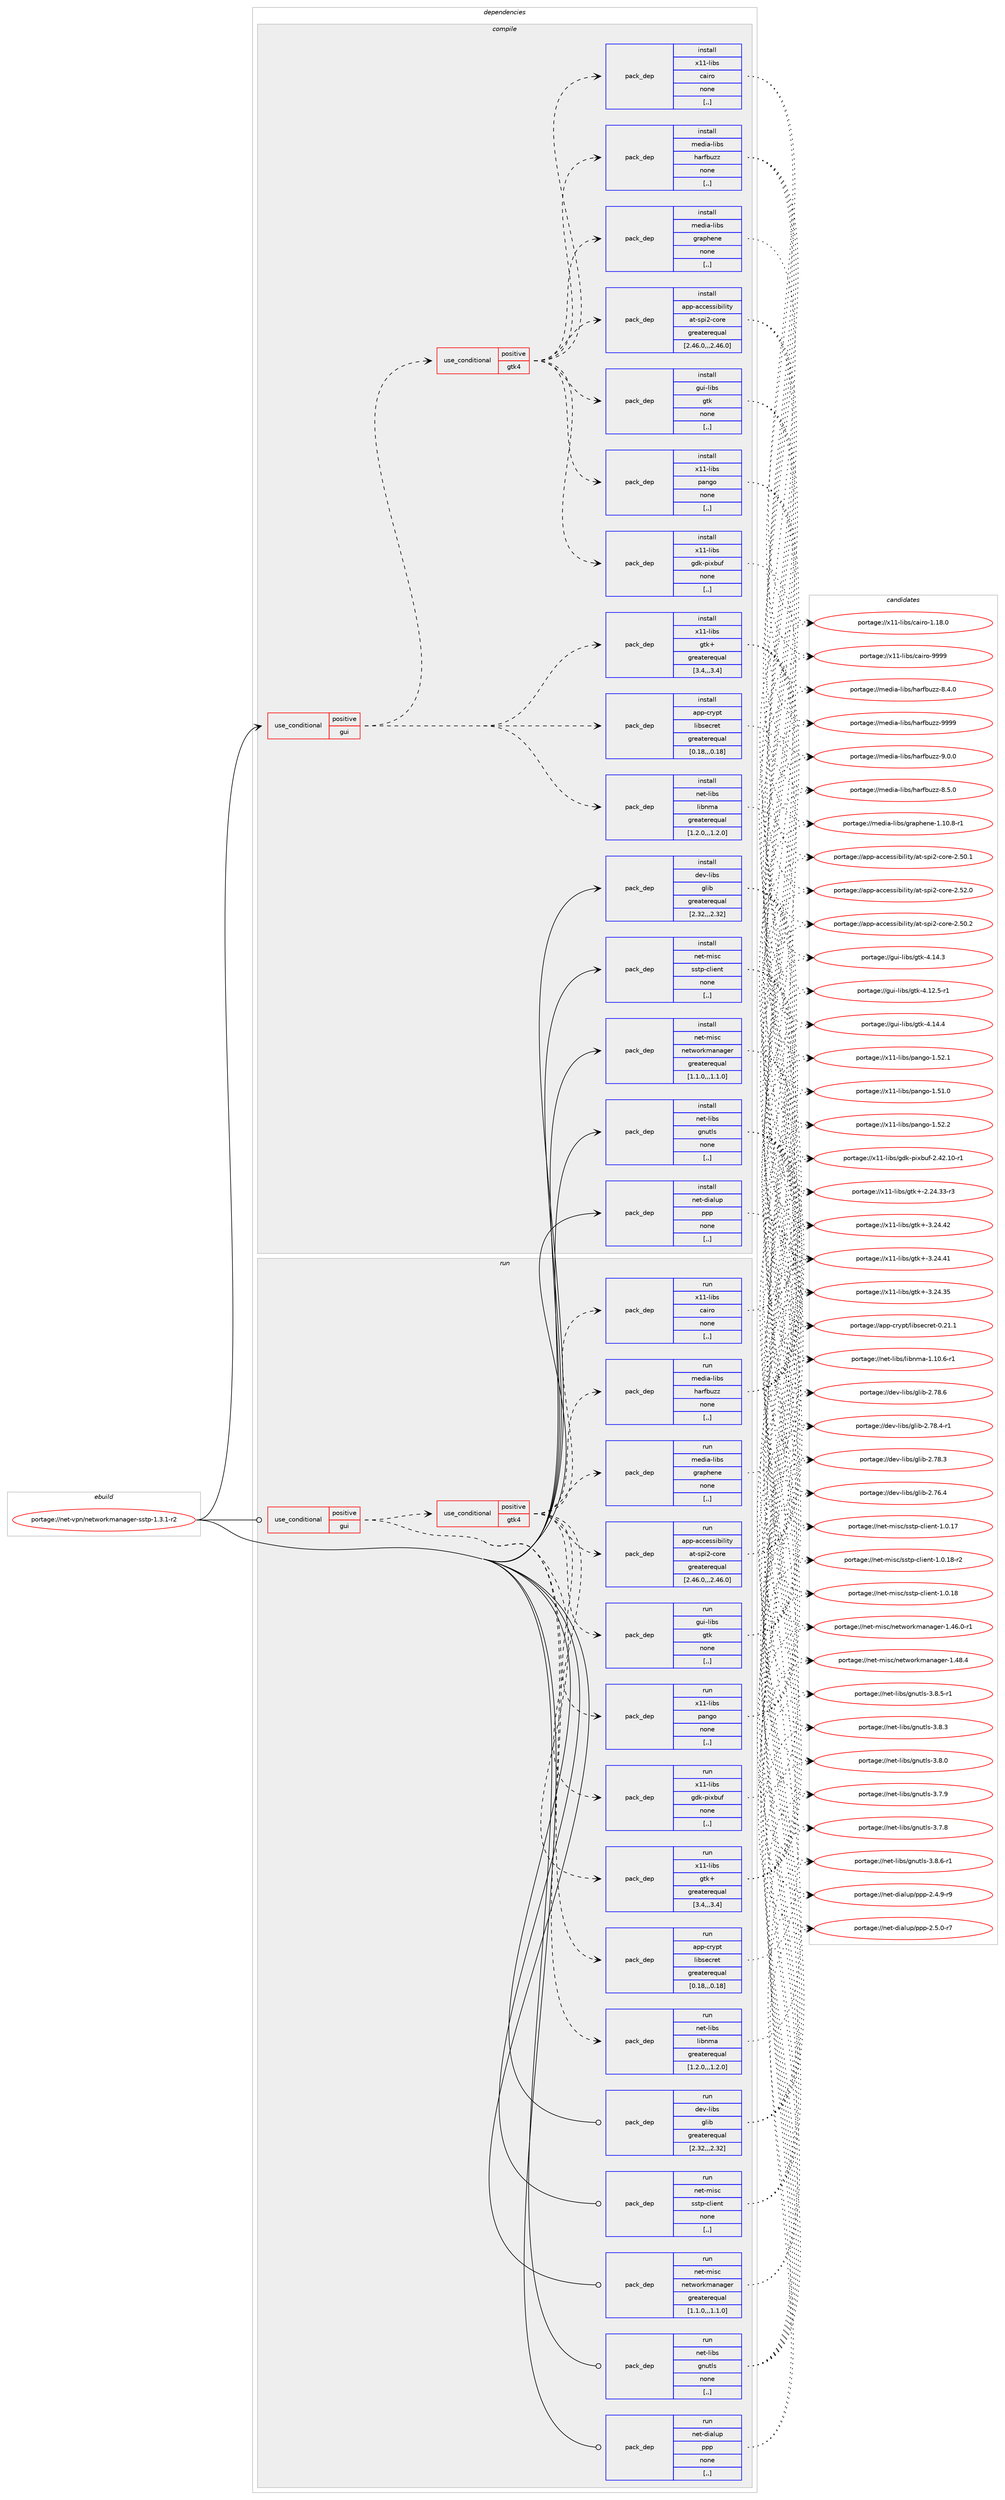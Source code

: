 digraph prolog {

# *************
# Graph options
# *************

newrank=true;
concentrate=true;
compound=true;
graph [rankdir=LR,fontname=Helvetica,fontsize=10,ranksep=1.5];#, ranksep=2.5, nodesep=0.2];
edge  [arrowhead=vee];
node  [fontname=Helvetica,fontsize=10];

# **********
# The ebuild
# **********

subgraph cluster_leftcol {
color=gray;
label=<<i>ebuild</i>>;
id [label="portage://net-vpn/networkmanager-sstp-1.3.1-r2", color=red, width=4, href="../net-vpn/networkmanager-sstp-1.3.1-r2.svg"];
}

# ****************
# The dependencies
# ****************

subgraph cluster_midcol {
color=gray;
label=<<i>dependencies</i>>;
subgraph cluster_compile {
fillcolor="#eeeeee";
style=filled;
label=<<i>compile</i>>;
subgraph cond102014 {
dependency386075 [label=<<TABLE BORDER="0" CELLBORDER="1" CELLSPACING="0" CELLPADDING="4"><TR><TD ROWSPAN="3" CELLPADDING="10">use_conditional</TD></TR><TR><TD>positive</TD></TR><TR><TD>gui</TD></TR></TABLE>>, shape=none, color=red];
subgraph pack281287 {
dependency386076 [label=<<TABLE BORDER="0" CELLBORDER="1" CELLSPACING="0" CELLPADDING="4" WIDTH="220"><TR><TD ROWSPAN="6" CELLPADDING="30">pack_dep</TD></TR><TR><TD WIDTH="110">install</TD></TR><TR><TD>net-libs</TD></TR><TR><TD>libnma</TD></TR><TR><TD>greaterequal</TD></TR><TR><TD>[1.2.0,,,1.2.0]</TD></TR></TABLE>>, shape=none, color=blue];
}
dependency386075:e -> dependency386076:w [weight=20,style="dashed",arrowhead="vee"];
subgraph pack281288 {
dependency386077 [label=<<TABLE BORDER="0" CELLBORDER="1" CELLSPACING="0" CELLPADDING="4" WIDTH="220"><TR><TD ROWSPAN="6" CELLPADDING="30">pack_dep</TD></TR><TR><TD WIDTH="110">install</TD></TR><TR><TD>app-crypt</TD></TR><TR><TD>libsecret</TD></TR><TR><TD>greaterequal</TD></TR><TR><TD>[0.18,,,0.18]</TD></TR></TABLE>>, shape=none, color=blue];
}
dependency386075:e -> dependency386077:w [weight=20,style="dashed",arrowhead="vee"];
subgraph pack281289 {
dependency386078 [label=<<TABLE BORDER="0" CELLBORDER="1" CELLSPACING="0" CELLPADDING="4" WIDTH="220"><TR><TD ROWSPAN="6" CELLPADDING="30">pack_dep</TD></TR><TR><TD WIDTH="110">install</TD></TR><TR><TD>x11-libs</TD></TR><TR><TD>gtk+</TD></TR><TR><TD>greaterequal</TD></TR><TR><TD>[3.4,,,3.4]</TD></TR></TABLE>>, shape=none, color=blue];
}
dependency386075:e -> dependency386078:w [weight=20,style="dashed",arrowhead="vee"];
subgraph cond102015 {
dependency386079 [label=<<TABLE BORDER="0" CELLBORDER="1" CELLSPACING="0" CELLPADDING="4"><TR><TD ROWSPAN="3" CELLPADDING="10">use_conditional</TD></TR><TR><TD>positive</TD></TR><TR><TD>gtk4</TD></TR></TABLE>>, shape=none, color=red];
subgraph pack281290 {
dependency386080 [label=<<TABLE BORDER="0" CELLBORDER="1" CELLSPACING="0" CELLPADDING="4" WIDTH="220"><TR><TD ROWSPAN="6" CELLPADDING="30">pack_dep</TD></TR><TR><TD WIDTH="110">install</TD></TR><TR><TD>app-accessibility</TD></TR><TR><TD>at-spi2-core</TD></TR><TR><TD>greaterequal</TD></TR><TR><TD>[2.46.0,,,2.46.0]</TD></TR></TABLE>>, shape=none, color=blue];
}
dependency386079:e -> dependency386080:w [weight=20,style="dashed",arrowhead="vee"];
subgraph pack281291 {
dependency386081 [label=<<TABLE BORDER="0" CELLBORDER="1" CELLSPACING="0" CELLPADDING="4" WIDTH="220"><TR><TD ROWSPAN="6" CELLPADDING="30">pack_dep</TD></TR><TR><TD WIDTH="110">install</TD></TR><TR><TD>media-libs</TD></TR><TR><TD>graphene</TD></TR><TR><TD>none</TD></TR><TR><TD>[,,]</TD></TR></TABLE>>, shape=none, color=blue];
}
dependency386079:e -> dependency386081:w [weight=20,style="dashed",arrowhead="vee"];
subgraph pack281292 {
dependency386082 [label=<<TABLE BORDER="0" CELLBORDER="1" CELLSPACING="0" CELLPADDING="4" WIDTH="220"><TR><TD ROWSPAN="6" CELLPADDING="30">pack_dep</TD></TR><TR><TD WIDTH="110">install</TD></TR><TR><TD>media-libs</TD></TR><TR><TD>harfbuzz</TD></TR><TR><TD>none</TD></TR><TR><TD>[,,]</TD></TR></TABLE>>, shape=none, color=blue];
}
dependency386079:e -> dependency386082:w [weight=20,style="dashed",arrowhead="vee"];
subgraph pack281293 {
dependency386083 [label=<<TABLE BORDER="0" CELLBORDER="1" CELLSPACING="0" CELLPADDING="4" WIDTH="220"><TR><TD ROWSPAN="6" CELLPADDING="30">pack_dep</TD></TR><TR><TD WIDTH="110">install</TD></TR><TR><TD>x11-libs</TD></TR><TR><TD>cairo</TD></TR><TR><TD>none</TD></TR><TR><TD>[,,]</TD></TR></TABLE>>, shape=none, color=blue];
}
dependency386079:e -> dependency386083:w [weight=20,style="dashed",arrowhead="vee"];
subgraph pack281294 {
dependency386084 [label=<<TABLE BORDER="0" CELLBORDER="1" CELLSPACING="0" CELLPADDING="4" WIDTH="220"><TR><TD ROWSPAN="6" CELLPADDING="30">pack_dep</TD></TR><TR><TD WIDTH="110">install</TD></TR><TR><TD>x11-libs</TD></TR><TR><TD>gdk-pixbuf</TD></TR><TR><TD>none</TD></TR><TR><TD>[,,]</TD></TR></TABLE>>, shape=none, color=blue];
}
dependency386079:e -> dependency386084:w [weight=20,style="dashed",arrowhead="vee"];
subgraph pack281295 {
dependency386085 [label=<<TABLE BORDER="0" CELLBORDER="1" CELLSPACING="0" CELLPADDING="4" WIDTH="220"><TR><TD ROWSPAN="6" CELLPADDING="30">pack_dep</TD></TR><TR><TD WIDTH="110">install</TD></TR><TR><TD>x11-libs</TD></TR><TR><TD>pango</TD></TR><TR><TD>none</TD></TR><TR><TD>[,,]</TD></TR></TABLE>>, shape=none, color=blue];
}
dependency386079:e -> dependency386085:w [weight=20,style="dashed",arrowhead="vee"];
subgraph pack281296 {
dependency386086 [label=<<TABLE BORDER="0" CELLBORDER="1" CELLSPACING="0" CELLPADDING="4" WIDTH="220"><TR><TD ROWSPAN="6" CELLPADDING="30">pack_dep</TD></TR><TR><TD WIDTH="110">install</TD></TR><TR><TD>gui-libs</TD></TR><TR><TD>gtk</TD></TR><TR><TD>none</TD></TR><TR><TD>[,,]</TD></TR></TABLE>>, shape=none, color=blue];
}
dependency386079:e -> dependency386086:w [weight=20,style="dashed",arrowhead="vee"];
}
dependency386075:e -> dependency386079:w [weight=20,style="dashed",arrowhead="vee"];
}
id:e -> dependency386075:w [weight=20,style="solid",arrowhead="vee"];
subgraph pack281297 {
dependency386087 [label=<<TABLE BORDER="0" CELLBORDER="1" CELLSPACING="0" CELLPADDING="4" WIDTH="220"><TR><TD ROWSPAN="6" CELLPADDING="30">pack_dep</TD></TR><TR><TD WIDTH="110">install</TD></TR><TR><TD>dev-libs</TD></TR><TR><TD>glib</TD></TR><TR><TD>greaterequal</TD></TR><TR><TD>[2.32,,,2.32]</TD></TR></TABLE>>, shape=none, color=blue];
}
id:e -> dependency386087:w [weight=20,style="solid",arrowhead="vee"];
subgraph pack281298 {
dependency386088 [label=<<TABLE BORDER="0" CELLBORDER="1" CELLSPACING="0" CELLPADDING="4" WIDTH="220"><TR><TD ROWSPAN="6" CELLPADDING="30">pack_dep</TD></TR><TR><TD WIDTH="110">install</TD></TR><TR><TD>net-dialup</TD></TR><TR><TD>ppp</TD></TR><TR><TD>none</TD></TR><TR><TD>[,,]</TD></TR></TABLE>>, shape=none, color=blue];
}
id:e -> dependency386088:w [weight=20,style="solid",arrowhead="vee"];
subgraph pack281299 {
dependency386089 [label=<<TABLE BORDER="0" CELLBORDER="1" CELLSPACING="0" CELLPADDING="4" WIDTH="220"><TR><TD ROWSPAN="6" CELLPADDING="30">pack_dep</TD></TR><TR><TD WIDTH="110">install</TD></TR><TR><TD>net-libs</TD></TR><TR><TD>gnutls</TD></TR><TR><TD>none</TD></TR><TR><TD>[,,]</TD></TR></TABLE>>, shape=none, color=blue];
}
id:e -> dependency386089:w [weight=20,style="solid",arrowhead="vee"];
subgraph pack281300 {
dependency386090 [label=<<TABLE BORDER="0" CELLBORDER="1" CELLSPACING="0" CELLPADDING="4" WIDTH="220"><TR><TD ROWSPAN="6" CELLPADDING="30">pack_dep</TD></TR><TR><TD WIDTH="110">install</TD></TR><TR><TD>net-misc</TD></TR><TR><TD>networkmanager</TD></TR><TR><TD>greaterequal</TD></TR><TR><TD>[1.1.0,,,1.1.0]</TD></TR></TABLE>>, shape=none, color=blue];
}
id:e -> dependency386090:w [weight=20,style="solid",arrowhead="vee"];
subgraph pack281301 {
dependency386091 [label=<<TABLE BORDER="0" CELLBORDER="1" CELLSPACING="0" CELLPADDING="4" WIDTH="220"><TR><TD ROWSPAN="6" CELLPADDING="30">pack_dep</TD></TR><TR><TD WIDTH="110">install</TD></TR><TR><TD>net-misc</TD></TR><TR><TD>sstp-client</TD></TR><TR><TD>none</TD></TR><TR><TD>[,,]</TD></TR></TABLE>>, shape=none, color=blue];
}
id:e -> dependency386091:w [weight=20,style="solid",arrowhead="vee"];
}
subgraph cluster_compileandrun {
fillcolor="#eeeeee";
style=filled;
label=<<i>compile and run</i>>;
}
subgraph cluster_run {
fillcolor="#eeeeee";
style=filled;
label=<<i>run</i>>;
subgraph cond102016 {
dependency386092 [label=<<TABLE BORDER="0" CELLBORDER="1" CELLSPACING="0" CELLPADDING="4"><TR><TD ROWSPAN="3" CELLPADDING="10">use_conditional</TD></TR><TR><TD>positive</TD></TR><TR><TD>gui</TD></TR></TABLE>>, shape=none, color=red];
subgraph pack281302 {
dependency386093 [label=<<TABLE BORDER="0" CELLBORDER="1" CELLSPACING="0" CELLPADDING="4" WIDTH="220"><TR><TD ROWSPAN="6" CELLPADDING="30">pack_dep</TD></TR><TR><TD WIDTH="110">run</TD></TR><TR><TD>net-libs</TD></TR><TR><TD>libnma</TD></TR><TR><TD>greaterequal</TD></TR><TR><TD>[1.2.0,,,1.2.0]</TD></TR></TABLE>>, shape=none, color=blue];
}
dependency386092:e -> dependency386093:w [weight=20,style="dashed",arrowhead="vee"];
subgraph pack281303 {
dependency386094 [label=<<TABLE BORDER="0" CELLBORDER="1" CELLSPACING="0" CELLPADDING="4" WIDTH="220"><TR><TD ROWSPAN="6" CELLPADDING="30">pack_dep</TD></TR><TR><TD WIDTH="110">run</TD></TR><TR><TD>app-crypt</TD></TR><TR><TD>libsecret</TD></TR><TR><TD>greaterequal</TD></TR><TR><TD>[0.18,,,0.18]</TD></TR></TABLE>>, shape=none, color=blue];
}
dependency386092:e -> dependency386094:w [weight=20,style="dashed",arrowhead="vee"];
subgraph pack281304 {
dependency386095 [label=<<TABLE BORDER="0" CELLBORDER="1" CELLSPACING="0" CELLPADDING="4" WIDTH="220"><TR><TD ROWSPAN="6" CELLPADDING="30">pack_dep</TD></TR><TR><TD WIDTH="110">run</TD></TR><TR><TD>x11-libs</TD></TR><TR><TD>gtk+</TD></TR><TR><TD>greaterequal</TD></TR><TR><TD>[3.4,,,3.4]</TD></TR></TABLE>>, shape=none, color=blue];
}
dependency386092:e -> dependency386095:w [weight=20,style="dashed",arrowhead="vee"];
subgraph cond102017 {
dependency386096 [label=<<TABLE BORDER="0" CELLBORDER="1" CELLSPACING="0" CELLPADDING="4"><TR><TD ROWSPAN="3" CELLPADDING="10">use_conditional</TD></TR><TR><TD>positive</TD></TR><TR><TD>gtk4</TD></TR></TABLE>>, shape=none, color=red];
subgraph pack281305 {
dependency386097 [label=<<TABLE BORDER="0" CELLBORDER="1" CELLSPACING="0" CELLPADDING="4" WIDTH="220"><TR><TD ROWSPAN="6" CELLPADDING="30">pack_dep</TD></TR><TR><TD WIDTH="110">run</TD></TR><TR><TD>app-accessibility</TD></TR><TR><TD>at-spi2-core</TD></TR><TR><TD>greaterequal</TD></TR><TR><TD>[2.46.0,,,2.46.0]</TD></TR></TABLE>>, shape=none, color=blue];
}
dependency386096:e -> dependency386097:w [weight=20,style="dashed",arrowhead="vee"];
subgraph pack281306 {
dependency386098 [label=<<TABLE BORDER="0" CELLBORDER="1" CELLSPACING="0" CELLPADDING="4" WIDTH="220"><TR><TD ROWSPAN="6" CELLPADDING="30">pack_dep</TD></TR><TR><TD WIDTH="110">run</TD></TR><TR><TD>media-libs</TD></TR><TR><TD>graphene</TD></TR><TR><TD>none</TD></TR><TR><TD>[,,]</TD></TR></TABLE>>, shape=none, color=blue];
}
dependency386096:e -> dependency386098:w [weight=20,style="dashed",arrowhead="vee"];
subgraph pack281307 {
dependency386099 [label=<<TABLE BORDER="0" CELLBORDER="1" CELLSPACING="0" CELLPADDING="4" WIDTH="220"><TR><TD ROWSPAN="6" CELLPADDING="30">pack_dep</TD></TR><TR><TD WIDTH="110">run</TD></TR><TR><TD>media-libs</TD></TR><TR><TD>harfbuzz</TD></TR><TR><TD>none</TD></TR><TR><TD>[,,]</TD></TR></TABLE>>, shape=none, color=blue];
}
dependency386096:e -> dependency386099:w [weight=20,style="dashed",arrowhead="vee"];
subgraph pack281308 {
dependency386100 [label=<<TABLE BORDER="0" CELLBORDER="1" CELLSPACING="0" CELLPADDING="4" WIDTH="220"><TR><TD ROWSPAN="6" CELLPADDING="30">pack_dep</TD></TR><TR><TD WIDTH="110">run</TD></TR><TR><TD>x11-libs</TD></TR><TR><TD>cairo</TD></TR><TR><TD>none</TD></TR><TR><TD>[,,]</TD></TR></TABLE>>, shape=none, color=blue];
}
dependency386096:e -> dependency386100:w [weight=20,style="dashed",arrowhead="vee"];
subgraph pack281309 {
dependency386101 [label=<<TABLE BORDER="0" CELLBORDER="1" CELLSPACING="0" CELLPADDING="4" WIDTH="220"><TR><TD ROWSPAN="6" CELLPADDING="30">pack_dep</TD></TR><TR><TD WIDTH="110">run</TD></TR><TR><TD>x11-libs</TD></TR><TR><TD>gdk-pixbuf</TD></TR><TR><TD>none</TD></TR><TR><TD>[,,]</TD></TR></TABLE>>, shape=none, color=blue];
}
dependency386096:e -> dependency386101:w [weight=20,style="dashed",arrowhead="vee"];
subgraph pack281310 {
dependency386102 [label=<<TABLE BORDER="0" CELLBORDER="1" CELLSPACING="0" CELLPADDING="4" WIDTH="220"><TR><TD ROWSPAN="6" CELLPADDING="30">pack_dep</TD></TR><TR><TD WIDTH="110">run</TD></TR><TR><TD>x11-libs</TD></TR><TR><TD>pango</TD></TR><TR><TD>none</TD></TR><TR><TD>[,,]</TD></TR></TABLE>>, shape=none, color=blue];
}
dependency386096:e -> dependency386102:w [weight=20,style="dashed",arrowhead="vee"];
subgraph pack281311 {
dependency386103 [label=<<TABLE BORDER="0" CELLBORDER="1" CELLSPACING="0" CELLPADDING="4" WIDTH="220"><TR><TD ROWSPAN="6" CELLPADDING="30">pack_dep</TD></TR><TR><TD WIDTH="110">run</TD></TR><TR><TD>gui-libs</TD></TR><TR><TD>gtk</TD></TR><TR><TD>none</TD></TR><TR><TD>[,,]</TD></TR></TABLE>>, shape=none, color=blue];
}
dependency386096:e -> dependency386103:w [weight=20,style="dashed",arrowhead="vee"];
}
dependency386092:e -> dependency386096:w [weight=20,style="dashed",arrowhead="vee"];
}
id:e -> dependency386092:w [weight=20,style="solid",arrowhead="odot"];
subgraph pack281312 {
dependency386104 [label=<<TABLE BORDER="0" CELLBORDER="1" CELLSPACING="0" CELLPADDING="4" WIDTH="220"><TR><TD ROWSPAN="6" CELLPADDING="30">pack_dep</TD></TR><TR><TD WIDTH="110">run</TD></TR><TR><TD>dev-libs</TD></TR><TR><TD>glib</TD></TR><TR><TD>greaterequal</TD></TR><TR><TD>[2.32,,,2.32]</TD></TR></TABLE>>, shape=none, color=blue];
}
id:e -> dependency386104:w [weight=20,style="solid",arrowhead="odot"];
subgraph pack281313 {
dependency386105 [label=<<TABLE BORDER="0" CELLBORDER="1" CELLSPACING="0" CELLPADDING="4" WIDTH="220"><TR><TD ROWSPAN="6" CELLPADDING="30">pack_dep</TD></TR><TR><TD WIDTH="110">run</TD></TR><TR><TD>net-dialup</TD></TR><TR><TD>ppp</TD></TR><TR><TD>none</TD></TR><TR><TD>[,,]</TD></TR></TABLE>>, shape=none, color=blue];
}
id:e -> dependency386105:w [weight=20,style="solid",arrowhead="odot"];
subgraph pack281314 {
dependency386106 [label=<<TABLE BORDER="0" CELLBORDER="1" CELLSPACING="0" CELLPADDING="4" WIDTH="220"><TR><TD ROWSPAN="6" CELLPADDING="30">pack_dep</TD></TR><TR><TD WIDTH="110">run</TD></TR><TR><TD>net-libs</TD></TR><TR><TD>gnutls</TD></TR><TR><TD>none</TD></TR><TR><TD>[,,]</TD></TR></TABLE>>, shape=none, color=blue];
}
id:e -> dependency386106:w [weight=20,style="solid",arrowhead="odot"];
subgraph pack281315 {
dependency386107 [label=<<TABLE BORDER="0" CELLBORDER="1" CELLSPACING="0" CELLPADDING="4" WIDTH="220"><TR><TD ROWSPAN="6" CELLPADDING="30">pack_dep</TD></TR><TR><TD WIDTH="110">run</TD></TR><TR><TD>net-misc</TD></TR><TR><TD>networkmanager</TD></TR><TR><TD>greaterequal</TD></TR><TR><TD>[1.1.0,,,1.1.0]</TD></TR></TABLE>>, shape=none, color=blue];
}
id:e -> dependency386107:w [weight=20,style="solid",arrowhead="odot"];
subgraph pack281316 {
dependency386108 [label=<<TABLE BORDER="0" CELLBORDER="1" CELLSPACING="0" CELLPADDING="4" WIDTH="220"><TR><TD ROWSPAN="6" CELLPADDING="30">pack_dep</TD></TR><TR><TD WIDTH="110">run</TD></TR><TR><TD>net-misc</TD></TR><TR><TD>sstp-client</TD></TR><TR><TD>none</TD></TR><TR><TD>[,,]</TD></TR></TABLE>>, shape=none, color=blue];
}
id:e -> dependency386108:w [weight=20,style="solid",arrowhead="odot"];
}
}

# **************
# The candidates
# **************

subgraph cluster_choices {
rank=same;
color=gray;
label=<<i>candidates</i>>;

subgraph choice281287 {
color=black;
nodesep=1;
choice1101011164510810598115471081059811010997454946494846544511449 [label="portage://net-libs/libnma-1.10.6-r1", color=red, width=4,href="../net-libs/libnma-1.10.6-r1.svg"];
dependency386076:e -> choice1101011164510810598115471081059811010997454946494846544511449:w [style=dotted,weight="100"];
}
subgraph choice281288 {
color=black;
nodesep=1;
choice97112112459911412111211647108105981151019911410111645484650494649 [label="portage://app-crypt/libsecret-0.21.1", color=red, width=4,href="../app-crypt/libsecret-0.21.1.svg"];
dependency386077:e -> choice97112112459911412111211647108105981151019911410111645484650494649:w [style=dotted,weight="100"];
}
subgraph choice281289 {
color=black;
nodesep=1;
choice1204949451081059811547103116107434551465052465250 [label="portage://x11-libs/gtk+-3.24.42", color=red, width=4,href="../x11-libs/gtk+-3.24.42.svg"];
choice1204949451081059811547103116107434551465052465249 [label="portage://x11-libs/gtk+-3.24.41", color=red, width=4,href="../x11-libs/gtk+-3.24.41.svg"];
choice1204949451081059811547103116107434551465052465153 [label="portage://x11-libs/gtk+-3.24.35", color=red, width=4,href="../x11-libs/gtk+-3.24.35.svg"];
choice12049494510810598115471031161074345504650524651514511451 [label="portage://x11-libs/gtk+-2.24.33-r3", color=red, width=4,href="../x11-libs/gtk+-2.24.33-r3.svg"];
dependency386078:e -> choice1204949451081059811547103116107434551465052465250:w [style=dotted,weight="100"];
dependency386078:e -> choice1204949451081059811547103116107434551465052465249:w [style=dotted,weight="100"];
dependency386078:e -> choice1204949451081059811547103116107434551465052465153:w [style=dotted,weight="100"];
dependency386078:e -> choice12049494510810598115471031161074345504650524651514511451:w [style=dotted,weight="100"];
}
subgraph choice281290 {
color=black;
nodesep=1;
choice97112112459799991011151151059810510810511612147971164511511210550459911111410145504653504648 [label="portage://app-accessibility/at-spi2-core-2.52.0", color=red, width=4,href="../app-accessibility/at-spi2-core-2.52.0.svg"];
choice97112112459799991011151151059810510810511612147971164511511210550459911111410145504653484650 [label="portage://app-accessibility/at-spi2-core-2.50.2", color=red, width=4,href="../app-accessibility/at-spi2-core-2.50.2.svg"];
choice97112112459799991011151151059810510810511612147971164511511210550459911111410145504653484649 [label="portage://app-accessibility/at-spi2-core-2.50.1", color=red, width=4,href="../app-accessibility/at-spi2-core-2.50.1.svg"];
dependency386080:e -> choice97112112459799991011151151059810510810511612147971164511511210550459911111410145504653504648:w [style=dotted,weight="100"];
dependency386080:e -> choice97112112459799991011151151059810510810511612147971164511511210550459911111410145504653484650:w [style=dotted,weight="100"];
dependency386080:e -> choice97112112459799991011151151059810510810511612147971164511511210550459911111410145504653484649:w [style=dotted,weight="100"];
}
subgraph choice281291 {
color=black;
nodesep=1;
choice1091011001059745108105981154710311497112104101110101454946494846564511449 [label="portage://media-libs/graphene-1.10.8-r1", color=red, width=4,href="../media-libs/graphene-1.10.8-r1.svg"];
dependency386081:e -> choice1091011001059745108105981154710311497112104101110101454946494846564511449:w [style=dotted,weight="100"];
}
subgraph choice281292 {
color=black;
nodesep=1;
choice1091011001059745108105981154710497114102981171221224557575757 [label="portage://media-libs/harfbuzz-9999", color=red, width=4,href="../media-libs/harfbuzz-9999.svg"];
choice109101100105974510810598115471049711410298117122122455746484648 [label="portage://media-libs/harfbuzz-9.0.0", color=red, width=4,href="../media-libs/harfbuzz-9.0.0.svg"];
choice109101100105974510810598115471049711410298117122122455646534648 [label="portage://media-libs/harfbuzz-8.5.0", color=red, width=4,href="../media-libs/harfbuzz-8.5.0.svg"];
choice109101100105974510810598115471049711410298117122122455646524648 [label="portage://media-libs/harfbuzz-8.4.0", color=red, width=4,href="../media-libs/harfbuzz-8.4.0.svg"];
dependency386082:e -> choice1091011001059745108105981154710497114102981171221224557575757:w [style=dotted,weight="100"];
dependency386082:e -> choice109101100105974510810598115471049711410298117122122455746484648:w [style=dotted,weight="100"];
dependency386082:e -> choice109101100105974510810598115471049711410298117122122455646534648:w [style=dotted,weight="100"];
dependency386082:e -> choice109101100105974510810598115471049711410298117122122455646524648:w [style=dotted,weight="100"];
}
subgraph choice281293 {
color=black;
nodesep=1;
choice120494945108105981154799971051141114557575757 [label="portage://x11-libs/cairo-9999", color=red, width=4,href="../x11-libs/cairo-9999.svg"];
choice1204949451081059811547999710511411145494649564648 [label="portage://x11-libs/cairo-1.18.0", color=red, width=4,href="../x11-libs/cairo-1.18.0.svg"];
dependency386083:e -> choice120494945108105981154799971051141114557575757:w [style=dotted,weight="100"];
dependency386083:e -> choice1204949451081059811547999710511411145494649564648:w [style=dotted,weight="100"];
}
subgraph choice281294 {
color=black;
nodesep=1;
choice1204949451081059811547103100107451121051209811710245504652504649484511449 [label="portage://x11-libs/gdk-pixbuf-2.42.10-r1", color=red, width=4,href="../x11-libs/gdk-pixbuf-2.42.10-r1.svg"];
dependency386084:e -> choice1204949451081059811547103100107451121051209811710245504652504649484511449:w [style=dotted,weight="100"];
}
subgraph choice281295 {
color=black;
nodesep=1;
choice12049494510810598115471129711010311145494653504650 [label="portage://x11-libs/pango-1.52.2", color=red, width=4,href="../x11-libs/pango-1.52.2.svg"];
choice12049494510810598115471129711010311145494653504649 [label="portage://x11-libs/pango-1.52.1", color=red, width=4,href="../x11-libs/pango-1.52.1.svg"];
choice12049494510810598115471129711010311145494653494648 [label="portage://x11-libs/pango-1.51.0", color=red, width=4,href="../x11-libs/pango-1.51.0.svg"];
dependency386085:e -> choice12049494510810598115471129711010311145494653504650:w [style=dotted,weight="100"];
dependency386085:e -> choice12049494510810598115471129711010311145494653504649:w [style=dotted,weight="100"];
dependency386085:e -> choice12049494510810598115471129711010311145494653494648:w [style=dotted,weight="100"];
}
subgraph choice281296 {
color=black;
nodesep=1;
choice10311710545108105981154710311610745524649524652 [label="portage://gui-libs/gtk-4.14.4", color=red, width=4,href="../gui-libs/gtk-4.14.4.svg"];
choice10311710545108105981154710311610745524649524651 [label="portage://gui-libs/gtk-4.14.3", color=red, width=4,href="../gui-libs/gtk-4.14.3.svg"];
choice103117105451081059811547103116107455246495046534511449 [label="portage://gui-libs/gtk-4.12.5-r1", color=red, width=4,href="../gui-libs/gtk-4.12.5-r1.svg"];
dependency386086:e -> choice10311710545108105981154710311610745524649524652:w [style=dotted,weight="100"];
dependency386086:e -> choice10311710545108105981154710311610745524649524651:w [style=dotted,weight="100"];
dependency386086:e -> choice103117105451081059811547103116107455246495046534511449:w [style=dotted,weight="100"];
}
subgraph choice281297 {
color=black;
nodesep=1;
choice1001011184510810598115471031081059845504655564654 [label="portage://dev-libs/glib-2.78.6", color=red, width=4,href="../dev-libs/glib-2.78.6.svg"];
choice10010111845108105981154710310810598455046555646524511449 [label="portage://dev-libs/glib-2.78.4-r1", color=red, width=4,href="../dev-libs/glib-2.78.4-r1.svg"];
choice1001011184510810598115471031081059845504655564651 [label="portage://dev-libs/glib-2.78.3", color=red, width=4,href="../dev-libs/glib-2.78.3.svg"];
choice1001011184510810598115471031081059845504655544652 [label="portage://dev-libs/glib-2.76.4", color=red, width=4,href="../dev-libs/glib-2.76.4.svg"];
dependency386087:e -> choice1001011184510810598115471031081059845504655564654:w [style=dotted,weight="100"];
dependency386087:e -> choice10010111845108105981154710310810598455046555646524511449:w [style=dotted,weight="100"];
dependency386087:e -> choice1001011184510810598115471031081059845504655564651:w [style=dotted,weight="100"];
dependency386087:e -> choice1001011184510810598115471031081059845504655544652:w [style=dotted,weight="100"];
}
subgraph choice281298 {
color=black;
nodesep=1;
choice1101011164510010597108117112471121121124550465346484511455 [label="portage://net-dialup/ppp-2.5.0-r7", color=red, width=4,href="../net-dialup/ppp-2.5.0-r7.svg"];
choice1101011164510010597108117112471121121124550465246574511457 [label="portage://net-dialup/ppp-2.4.9-r9", color=red, width=4,href="../net-dialup/ppp-2.4.9-r9.svg"];
dependency386088:e -> choice1101011164510010597108117112471121121124550465346484511455:w [style=dotted,weight="100"];
dependency386088:e -> choice1101011164510010597108117112471121121124550465246574511457:w [style=dotted,weight="100"];
}
subgraph choice281299 {
color=black;
nodesep=1;
choice1101011164510810598115471031101171161081154551465646544511449 [label="portage://net-libs/gnutls-3.8.6-r1", color=red, width=4,href="../net-libs/gnutls-3.8.6-r1.svg"];
choice1101011164510810598115471031101171161081154551465646534511449 [label="portage://net-libs/gnutls-3.8.5-r1", color=red, width=4,href="../net-libs/gnutls-3.8.5-r1.svg"];
choice110101116451081059811547103110117116108115455146564651 [label="portage://net-libs/gnutls-3.8.3", color=red, width=4,href="../net-libs/gnutls-3.8.3.svg"];
choice110101116451081059811547103110117116108115455146564648 [label="portage://net-libs/gnutls-3.8.0", color=red, width=4,href="../net-libs/gnutls-3.8.0.svg"];
choice110101116451081059811547103110117116108115455146554657 [label="portage://net-libs/gnutls-3.7.9", color=red, width=4,href="../net-libs/gnutls-3.7.9.svg"];
choice110101116451081059811547103110117116108115455146554656 [label="portage://net-libs/gnutls-3.7.8", color=red, width=4,href="../net-libs/gnutls-3.7.8.svg"];
dependency386089:e -> choice1101011164510810598115471031101171161081154551465646544511449:w [style=dotted,weight="100"];
dependency386089:e -> choice1101011164510810598115471031101171161081154551465646534511449:w [style=dotted,weight="100"];
dependency386089:e -> choice110101116451081059811547103110117116108115455146564651:w [style=dotted,weight="100"];
dependency386089:e -> choice110101116451081059811547103110117116108115455146564648:w [style=dotted,weight="100"];
dependency386089:e -> choice110101116451081059811547103110117116108115455146554657:w [style=dotted,weight="100"];
dependency386089:e -> choice110101116451081059811547103110117116108115455146554656:w [style=dotted,weight="100"];
}
subgraph choice281300 {
color=black;
nodesep=1;
choice110101116451091051159947110101116119111114107109971109710310111445494652564652 [label="portage://net-misc/networkmanager-1.48.4", color=red, width=4,href="../net-misc/networkmanager-1.48.4.svg"];
choice1101011164510910511599471101011161191111141071099711097103101114454946525446484511449 [label="portage://net-misc/networkmanager-1.46.0-r1", color=red, width=4,href="../net-misc/networkmanager-1.46.0-r1.svg"];
dependency386090:e -> choice110101116451091051159947110101116119111114107109971109710310111445494652564652:w [style=dotted,weight="100"];
dependency386090:e -> choice1101011164510910511599471101011161191111141071099711097103101114454946525446484511449:w [style=dotted,weight="100"];
}
subgraph choice281301 {
color=black;
nodesep=1;
choice1101011164510910511599471151151161124599108105101110116454946484649564511450 [label="portage://net-misc/sstp-client-1.0.18-r2", color=red, width=4,href="../net-misc/sstp-client-1.0.18-r2.svg"];
choice110101116451091051159947115115116112459910810510111011645494648464956 [label="portage://net-misc/sstp-client-1.0.18", color=red, width=4,href="../net-misc/sstp-client-1.0.18.svg"];
choice110101116451091051159947115115116112459910810510111011645494648464955 [label="portage://net-misc/sstp-client-1.0.17", color=red, width=4,href="../net-misc/sstp-client-1.0.17.svg"];
dependency386091:e -> choice1101011164510910511599471151151161124599108105101110116454946484649564511450:w [style=dotted,weight="100"];
dependency386091:e -> choice110101116451091051159947115115116112459910810510111011645494648464956:w [style=dotted,weight="100"];
dependency386091:e -> choice110101116451091051159947115115116112459910810510111011645494648464955:w [style=dotted,weight="100"];
}
subgraph choice281302 {
color=black;
nodesep=1;
choice1101011164510810598115471081059811010997454946494846544511449 [label="portage://net-libs/libnma-1.10.6-r1", color=red, width=4,href="../net-libs/libnma-1.10.6-r1.svg"];
dependency386093:e -> choice1101011164510810598115471081059811010997454946494846544511449:w [style=dotted,weight="100"];
}
subgraph choice281303 {
color=black;
nodesep=1;
choice97112112459911412111211647108105981151019911410111645484650494649 [label="portage://app-crypt/libsecret-0.21.1", color=red, width=4,href="../app-crypt/libsecret-0.21.1.svg"];
dependency386094:e -> choice97112112459911412111211647108105981151019911410111645484650494649:w [style=dotted,weight="100"];
}
subgraph choice281304 {
color=black;
nodesep=1;
choice1204949451081059811547103116107434551465052465250 [label="portage://x11-libs/gtk+-3.24.42", color=red, width=4,href="../x11-libs/gtk+-3.24.42.svg"];
choice1204949451081059811547103116107434551465052465249 [label="portage://x11-libs/gtk+-3.24.41", color=red, width=4,href="../x11-libs/gtk+-3.24.41.svg"];
choice1204949451081059811547103116107434551465052465153 [label="portage://x11-libs/gtk+-3.24.35", color=red, width=4,href="../x11-libs/gtk+-3.24.35.svg"];
choice12049494510810598115471031161074345504650524651514511451 [label="portage://x11-libs/gtk+-2.24.33-r3", color=red, width=4,href="../x11-libs/gtk+-2.24.33-r3.svg"];
dependency386095:e -> choice1204949451081059811547103116107434551465052465250:w [style=dotted,weight="100"];
dependency386095:e -> choice1204949451081059811547103116107434551465052465249:w [style=dotted,weight="100"];
dependency386095:e -> choice1204949451081059811547103116107434551465052465153:w [style=dotted,weight="100"];
dependency386095:e -> choice12049494510810598115471031161074345504650524651514511451:w [style=dotted,weight="100"];
}
subgraph choice281305 {
color=black;
nodesep=1;
choice97112112459799991011151151059810510810511612147971164511511210550459911111410145504653504648 [label="portage://app-accessibility/at-spi2-core-2.52.0", color=red, width=4,href="../app-accessibility/at-spi2-core-2.52.0.svg"];
choice97112112459799991011151151059810510810511612147971164511511210550459911111410145504653484650 [label="portage://app-accessibility/at-spi2-core-2.50.2", color=red, width=4,href="../app-accessibility/at-spi2-core-2.50.2.svg"];
choice97112112459799991011151151059810510810511612147971164511511210550459911111410145504653484649 [label="portage://app-accessibility/at-spi2-core-2.50.1", color=red, width=4,href="../app-accessibility/at-spi2-core-2.50.1.svg"];
dependency386097:e -> choice97112112459799991011151151059810510810511612147971164511511210550459911111410145504653504648:w [style=dotted,weight="100"];
dependency386097:e -> choice97112112459799991011151151059810510810511612147971164511511210550459911111410145504653484650:w [style=dotted,weight="100"];
dependency386097:e -> choice97112112459799991011151151059810510810511612147971164511511210550459911111410145504653484649:w [style=dotted,weight="100"];
}
subgraph choice281306 {
color=black;
nodesep=1;
choice1091011001059745108105981154710311497112104101110101454946494846564511449 [label="portage://media-libs/graphene-1.10.8-r1", color=red, width=4,href="../media-libs/graphene-1.10.8-r1.svg"];
dependency386098:e -> choice1091011001059745108105981154710311497112104101110101454946494846564511449:w [style=dotted,weight="100"];
}
subgraph choice281307 {
color=black;
nodesep=1;
choice1091011001059745108105981154710497114102981171221224557575757 [label="portage://media-libs/harfbuzz-9999", color=red, width=4,href="../media-libs/harfbuzz-9999.svg"];
choice109101100105974510810598115471049711410298117122122455746484648 [label="portage://media-libs/harfbuzz-9.0.0", color=red, width=4,href="../media-libs/harfbuzz-9.0.0.svg"];
choice109101100105974510810598115471049711410298117122122455646534648 [label="portage://media-libs/harfbuzz-8.5.0", color=red, width=4,href="../media-libs/harfbuzz-8.5.0.svg"];
choice109101100105974510810598115471049711410298117122122455646524648 [label="portage://media-libs/harfbuzz-8.4.0", color=red, width=4,href="../media-libs/harfbuzz-8.4.0.svg"];
dependency386099:e -> choice1091011001059745108105981154710497114102981171221224557575757:w [style=dotted,weight="100"];
dependency386099:e -> choice109101100105974510810598115471049711410298117122122455746484648:w [style=dotted,weight="100"];
dependency386099:e -> choice109101100105974510810598115471049711410298117122122455646534648:w [style=dotted,weight="100"];
dependency386099:e -> choice109101100105974510810598115471049711410298117122122455646524648:w [style=dotted,weight="100"];
}
subgraph choice281308 {
color=black;
nodesep=1;
choice120494945108105981154799971051141114557575757 [label="portage://x11-libs/cairo-9999", color=red, width=4,href="../x11-libs/cairo-9999.svg"];
choice1204949451081059811547999710511411145494649564648 [label="portage://x11-libs/cairo-1.18.0", color=red, width=4,href="../x11-libs/cairo-1.18.0.svg"];
dependency386100:e -> choice120494945108105981154799971051141114557575757:w [style=dotted,weight="100"];
dependency386100:e -> choice1204949451081059811547999710511411145494649564648:w [style=dotted,weight="100"];
}
subgraph choice281309 {
color=black;
nodesep=1;
choice1204949451081059811547103100107451121051209811710245504652504649484511449 [label="portage://x11-libs/gdk-pixbuf-2.42.10-r1", color=red, width=4,href="../x11-libs/gdk-pixbuf-2.42.10-r1.svg"];
dependency386101:e -> choice1204949451081059811547103100107451121051209811710245504652504649484511449:w [style=dotted,weight="100"];
}
subgraph choice281310 {
color=black;
nodesep=1;
choice12049494510810598115471129711010311145494653504650 [label="portage://x11-libs/pango-1.52.2", color=red, width=4,href="../x11-libs/pango-1.52.2.svg"];
choice12049494510810598115471129711010311145494653504649 [label="portage://x11-libs/pango-1.52.1", color=red, width=4,href="../x11-libs/pango-1.52.1.svg"];
choice12049494510810598115471129711010311145494653494648 [label="portage://x11-libs/pango-1.51.0", color=red, width=4,href="../x11-libs/pango-1.51.0.svg"];
dependency386102:e -> choice12049494510810598115471129711010311145494653504650:w [style=dotted,weight="100"];
dependency386102:e -> choice12049494510810598115471129711010311145494653504649:w [style=dotted,weight="100"];
dependency386102:e -> choice12049494510810598115471129711010311145494653494648:w [style=dotted,weight="100"];
}
subgraph choice281311 {
color=black;
nodesep=1;
choice10311710545108105981154710311610745524649524652 [label="portage://gui-libs/gtk-4.14.4", color=red, width=4,href="../gui-libs/gtk-4.14.4.svg"];
choice10311710545108105981154710311610745524649524651 [label="portage://gui-libs/gtk-4.14.3", color=red, width=4,href="../gui-libs/gtk-4.14.3.svg"];
choice103117105451081059811547103116107455246495046534511449 [label="portage://gui-libs/gtk-4.12.5-r1", color=red, width=4,href="../gui-libs/gtk-4.12.5-r1.svg"];
dependency386103:e -> choice10311710545108105981154710311610745524649524652:w [style=dotted,weight="100"];
dependency386103:e -> choice10311710545108105981154710311610745524649524651:w [style=dotted,weight="100"];
dependency386103:e -> choice103117105451081059811547103116107455246495046534511449:w [style=dotted,weight="100"];
}
subgraph choice281312 {
color=black;
nodesep=1;
choice1001011184510810598115471031081059845504655564654 [label="portage://dev-libs/glib-2.78.6", color=red, width=4,href="../dev-libs/glib-2.78.6.svg"];
choice10010111845108105981154710310810598455046555646524511449 [label="portage://dev-libs/glib-2.78.4-r1", color=red, width=4,href="../dev-libs/glib-2.78.4-r1.svg"];
choice1001011184510810598115471031081059845504655564651 [label="portage://dev-libs/glib-2.78.3", color=red, width=4,href="../dev-libs/glib-2.78.3.svg"];
choice1001011184510810598115471031081059845504655544652 [label="portage://dev-libs/glib-2.76.4", color=red, width=4,href="../dev-libs/glib-2.76.4.svg"];
dependency386104:e -> choice1001011184510810598115471031081059845504655564654:w [style=dotted,weight="100"];
dependency386104:e -> choice10010111845108105981154710310810598455046555646524511449:w [style=dotted,weight="100"];
dependency386104:e -> choice1001011184510810598115471031081059845504655564651:w [style=dotted,weight="100"];
dependency386104:e -> choice1001011184510810598115471031081059845504655544652:w [style=dotted,weight="100"];
}
subgraph choice281313 {
color=black;
nodesep=1;
choice1101011164510010597108117112471121121124550465346484511455 [label="portage://net-dialup/ppp-2.5.0-r7", color=red, width=4,href="../net-dialup/ppp-2.5.0-r7.svg"];
choice1101011164510010597108117112471121121124550465246574511457 [label="portage://net-dialup/ppp-2.4.9-r9", color=red, width=4,href="../net-dialup/ppp-2.4.9-r9.svg"];
dependency386105:e -> choice1101011164510010597108117112471121121124550465346484511455:w [style=dotted,weight="100"];
dependency386105:e -> choice1101011164510010597108117112471121121124550465246574511457:w [style=dotted,weight="100"];
}
subgraph choice281314 {
color=black;
nodesep=1;
choice1101011164510810598115471031101171161081154551465646544511449 [label="portage://net-libs/gnutls-3.8.6-r1", color=red, width=4,href="../net-libs/gnutls-3.8.6-r1.svg"];
choice1101011164510810598115471031101171161081154551465646534511449 [label="portage://net-libs/gnutls-3.8.5-r1", color=red, width=4,href="../net-libs/gnutls-3.8.5-r1.svg"];
choice110101116451081059811547103110117116108115455146564651 [label="portage://net-libs/gnutls-3.8.3", color=red, width=4,href="../net-libs/gnutls-3.8.3.svg"];
choice110101116451081059811547103110117116108115455146564648 [label="portage://net-libs/gnutls-3.8.0", color=red, width=4,href="../net-libs/gnutls-3.8.0.svg"];
choice110101116451081059811547103110117116108115455146554657 [label="portage://net-libs/gnutls-3.7.9", color=red, width=4,href="../net-libs/gnutls-3.7.9.svg"];
choice110101116451081059811547103110117116108115455146554656 [label="portage://net-libs/gnutls-3.7.8", color=red, width=4,href="../net-libs/gnutls-3.7.8.svg"];
dependency386106:e -> choice1101011164510810598115471031101171161081154551465646544511449:w [style=dotted,weight="100"];
dependency386106:e -> choice1101011164510810598115471031101171161081154551465646534511449:w [style=dotted,weight="100"];
dependency386106:e -> choice110101116451081059811547103110117116108115455146564651:w [style=dotted,weight="100"];
dependency386106:e -> choice110101116451081059811547103110117116108115455146564648:w [style=dotted,weight="100"];
dependency386106:e -> choice110101116451081059811547103110117116108115455146554657:w [style=dotted,weight="100"];
dependency386106:e -> choice110101116451081059811547103110117116108115455146554656:w [style=dotted,weight="100"];
}
subgraph choice281315 {
color=black;
nodesep=1;
choice110101116451091051159947110101116119111114107109971109710310111445494652564652 [label="portage://net-misc/networkmanager-1.48.4", color=red, width=4,href="../net-misc/networkmanager-1.48.4.svg"];
choice1101011164510910511599471101011161191111141071099711097103101114454946525446484511449 [label="portage://net-misc/networkmanager-1.46.0-r1", color=red, width=4,href="../net-misc/networkmanager-1.46.0-r1.svg"];
dependency386107:e -> choice110101116451091051159947110101116119111114107109971109710310111445494652564652:w [style=dotted,weight="100"];
dependency386107:e -> choice1101011164510910511599471101011161191111141071099711097103101114454946525446484511449:w [style=dotted,weight="100"];
}
subgraph choice281316 {
color=black;
nodesep=1;
choice1101011164510910511599471151151161124599108105101110116454946484649564511450 [label="portage://net-misc/sstp-client-1.0.18-r2", color=red, width=4,href="../net-misc/sstp-client-1.0.18-r2.svg"];
choice110101116451091051159947115115116112459910810510111011645494648464956 [label="portage://net-misc/sstp-client-1.0.18", color=red, width=4,href="../net-misc/sstp-client-1.0.18.svg"];
choice110101116451091051159947115115116112459910810510111011645494648464955 [label="portage://net-misc/sstp-client-1.0.17", color=red, width=4,href="../net-misc/sstp-client-1.0.17.svg"];
dependency386108:e -> choice1101011164510910511599471151151161124599108105101110116454946484649564511450:w [style=dotted,weight="100"];
dependency386108:e -> choice110101116451091051159947115115116112459910810510111011645494648464956:w [style=dotted,weight="100"];
dependency386108:e -> choice110101116451091051159947115115116112459910810510111011645494648464955:w [style=dotted,weight="100"];
}
}

}
